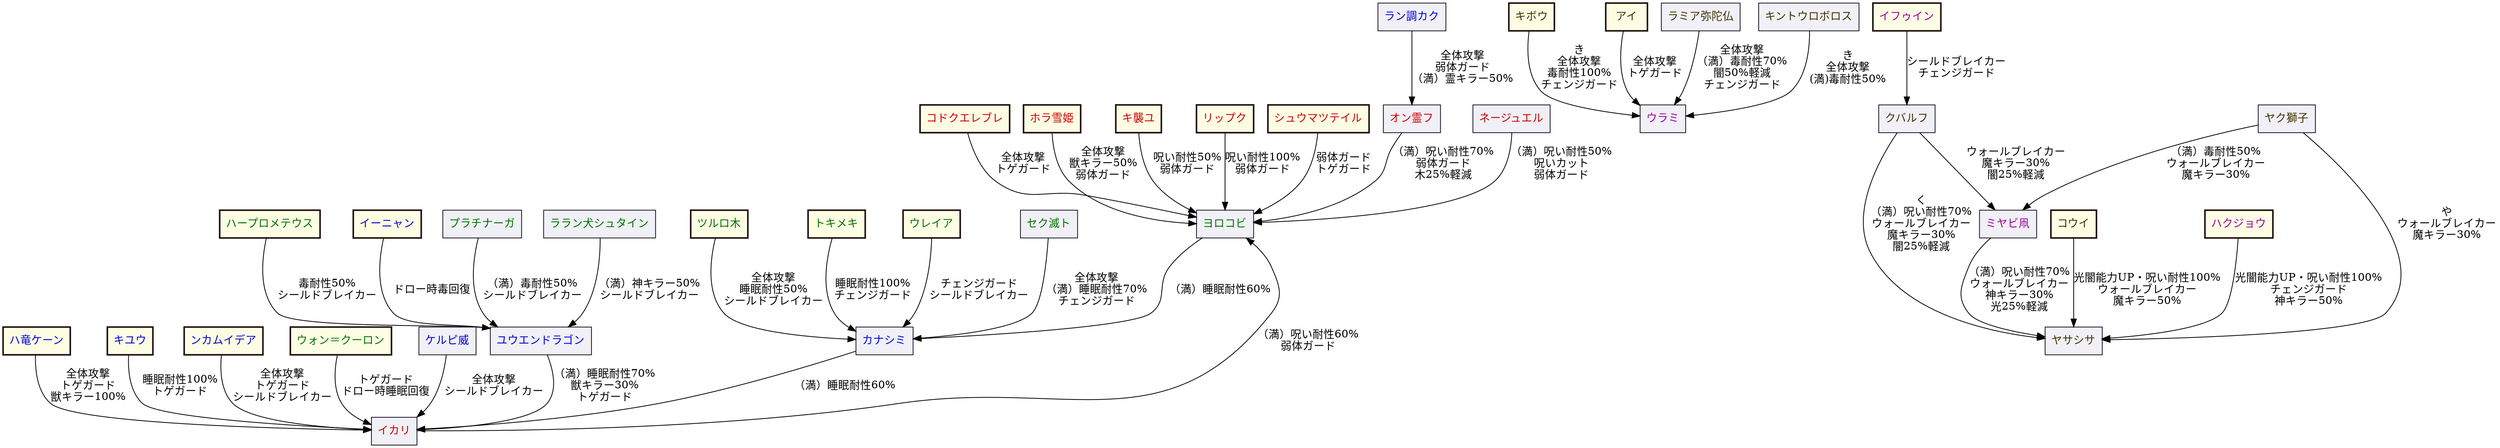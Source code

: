 digraph {
    // layout = circo;
    layout = dot;

    // settings for nodes
    node [ shape = box ];

    //-------------------------------------------------------
    // ガチャキャラ
    //-------------------------------------------------------

    // 設定
    node [ color="#1c0e0e" style="bold,filled" fillcolor="#fdfde4" ];

    kodoku [ label="コドクエレブレ" fontcolor="#cc0000" ];
    haryu [ label="ハ竜ケーン" fontcolor="#0000dd" ];
    tsururo [ label="ツルロ木" fontcolor="#007000" ];
    kibou [ label="キボウ" fontcolor="#403000" ];
    ai [ label="アイ" fontcolor="#403000" ];
    hapuro [ label="ハープロメテウス" fontcolor="#007000" ];
    tokime [ label="トキメキ" fontcolor="#007000" ];
    urei [ label="ウレイア" fontcolor="#007000" ];
    ifui [ label="イフゥイン" fontcolor="#990099" ];
    horayu [ label="ホラ雪姫" fontcolor="#cc0000" ];
    kiyu [ label="キユウ" fontcolor="#0000dd" ];
    nkamu [ label="ンカムイデア" fontcolor="#0000dd" ];
    kishuyu [ label="キ襲ユ" fontcolor="#cc0000" ];
    ripuku [ label="リップク" fontcolor="#cc0000" ];
    shumatsu [ label="シュウマツテイル" fontcolor="#cc0000" ];
    inyan [ label="イーニャン" fontcolor="#0000dd" ];
    uon [ label="ウォン＝クーロン" fontcolor="#007000" ];
    koui [ label="コウイ" fontcolor="#403000" ];
    hakujo [ label="ハクジョウ" fontcolor="#990099" ];

    //-------------------------------------------------------
    // 上級15面キャラ
    //-------------------------------------------------------

    // 設定
    node [ color="#111122" style="solid,filled" fillcolor="#f0f0f6"];

    // marugo [ label="マルゴシアス" fontcolor="#cc0000" ];
    kerupi [ label="ケルピ威" fontcolor="#0000dd" ];
    sekume [ label="セク滅ト" fontcolor="#007000" ];
    ramia [ label="ラミア弥陀仏" fontcolor="#403000" ];
    // bihimo [ label="ビヒモスヤァ" fontcolor="#990099" ];

    //-------------------------------------------------------
    // 降臨キャラ
    //-------------------------------------------------------

    // 設定
    // node [ color="#111122" style="solid,filled" fillcolor="#f0f0f6"];

    kinto [ label="キントウロボロス" fontcolor="#403000" ];
    urami [ label="ウラミ" fontcolor="#990099" ];
    purachi [ label="プラチナーガ" fontcolor="#007000" ];
    yuen [ label="ユウエンドラゴン" fontcolor="#0000dd" ];
    raran [ label="ララン犬シュタイン" fontcolor="#007000" ];
    kanashi [ label="カナシミ" fontcolor="#0000dd" ];
    ikari [ label="イカリ" fontcolor="#cc0000" ];
    onryo [ label="オン霊フ" fontcolor="#cc0000" ];
    rancho [ label="ラン調カク" fontcolor="#0000dd" ];
    yoroko [ label="ヨロコビ" fontcolor="#007000" ];
    nejue [ label="ネージュエル" fontcolor="#cc0000" ];
    kubaru [ label="クバルフ" fontcolor="#403000" ];
    yakushi [ label="ヤク獅子" fontcolor="#403000" ];
    miyabi [ label="ミヤビ凧" fontcolor="#990099" ];
    yasashi [ label="ヤサシサ" fontcolor="#403000" ];

    //-------------------------------------------------------
    // ガチャキャラ適正
    //-------------------------------------------------------

    haryu -> ikari [ label="全体攻撃\nトゲガード\n獣キラー100%" ];
    tsururo -> kanashi [ label="全体攻撃\n睡眠耐性50%\nシールドブレイカー" ];
    kibou -> urami [ label="き\n全体攻撃\n毒耐性100%\nチェンジガード" ];
    ai -> urami [ label="全体攻撃\nトゲガード" ];
    hapuro -> yuen [ label="毒耐性50%\nシールドブレイカー" ];
    tokime -> kanashi [ label="睡眠耐性100%\nチェンジガード" ];
    urei -> kanashi [ label="チェンジガード\nシールドブレイカー" ];
    kiyu -> ikari [ label="睡眠耐性100%\nトゲガード" ];
    nkamu -> ikari [ label="全体攻撃\nトゲガード\nシールドブレイカー" ];
    kodoku -> yoroko [ label="全体攻撃\nトゲガード" ];
    horayu -> yoroko [ label="全体攻撃\n獣キラー50%\n弱体ガード" ];
    kishuyu -> yoroko [ label="呪い耐性50%\n弱体ガード" ];
    ripuku -> yoroko [ label="呪い耐性100%\n弱体ガード" ];
    shumatsu -> yoroko [ label="弱体ガード\nトゲガード" ];
    inyan -> yuen [ label="ドロー時毒回復" ];
    uon -> ikari [ label="トゲガード\nドロー時睡眠回復" ];
    koui -> yasashi [ label="光闇能力UP・呪い耐性100%\nウォールブレイカー\n魔キラー50%" ];
    hakujo -> yasashi [ label="光闇能力UP・呪い耐性100%\nチェンジガード\n神キラー50%" ];

    //-------------------------------------------------------
    // 上級15面キャラ適正
    //-------------------------------------------------------

    sekume -> kanashi [ label="全体攻撃\n（満）睡眠耐性70%\nチェンジガード" ];
    kerupi -> ikari [ label="全体攻撃\nシールドブレイカー" ];
    ramia -> urami [ label="全体攻撃\n（満）毒耐性70%\n闇50%軽減\nチェンジガード" ];

    //-------------------------------------------------------
    // 降臨キャラ適正
    //-------------------------------------------------------

    kinto -> urami [ label="き\n全体攻撃\n(満)毒耐性50%" ]
    purachi -> yuen [ label="（満）毒耐性50%\nシールドブレイカー" ];
    yuen -> ikari [ label="（満）睡眠耐性70%\n獣キラー30%\nトゲガード" ];
    raran -> yuen [ label="（満）神キラー50%\nシールドブレイカー" ];
    kanashi -> ikari [ label="（満）睡眠耐性60%" ];
    rancho -> onryo [ label="全体攻撃\n弱体ガード\n（満）霊キラー50%" ];
    ikari -> yoroko [ label="（満）呪い耐性60%\n弱体ガード" ];
    onryo -> yoroko [ label="（満）呪い耐性70%\n弱体ガード\n木25%軽減" ];
    yoroko -> kanashi [ label="（満）睡眠耐性60%" ];
    nejue -> yoroko [ label="（満）呪い耐性50%\n呪いカット\n弱体ガード" ];
    ifui -> kubaru [ label="シールドブレイカー\nチェンジガード" ];
    kubaru -> miyabi [ label="ウォールブレイカー\n魔キラー30%\n闇25%軽減" ];
    yakushi -> miyabi [ label="（満）毒耐性50%\nウォールブレイカー\n魔キラー30%" ];
    yakushi -> yasashi [ label="や\nウォールブレイカー\n魔キラー30%" ];
    kubaru -> yasashi [ label="く\n（満）呪い耐性70%\nウォールブレイカー\n魔キラー30%\n闇25%軽減" ];
    miyabi -> yasashi [ label="（満）呪い耐性70%\nウォールブレイカー\n神キラー30%\n光25%軽減" ];
}
